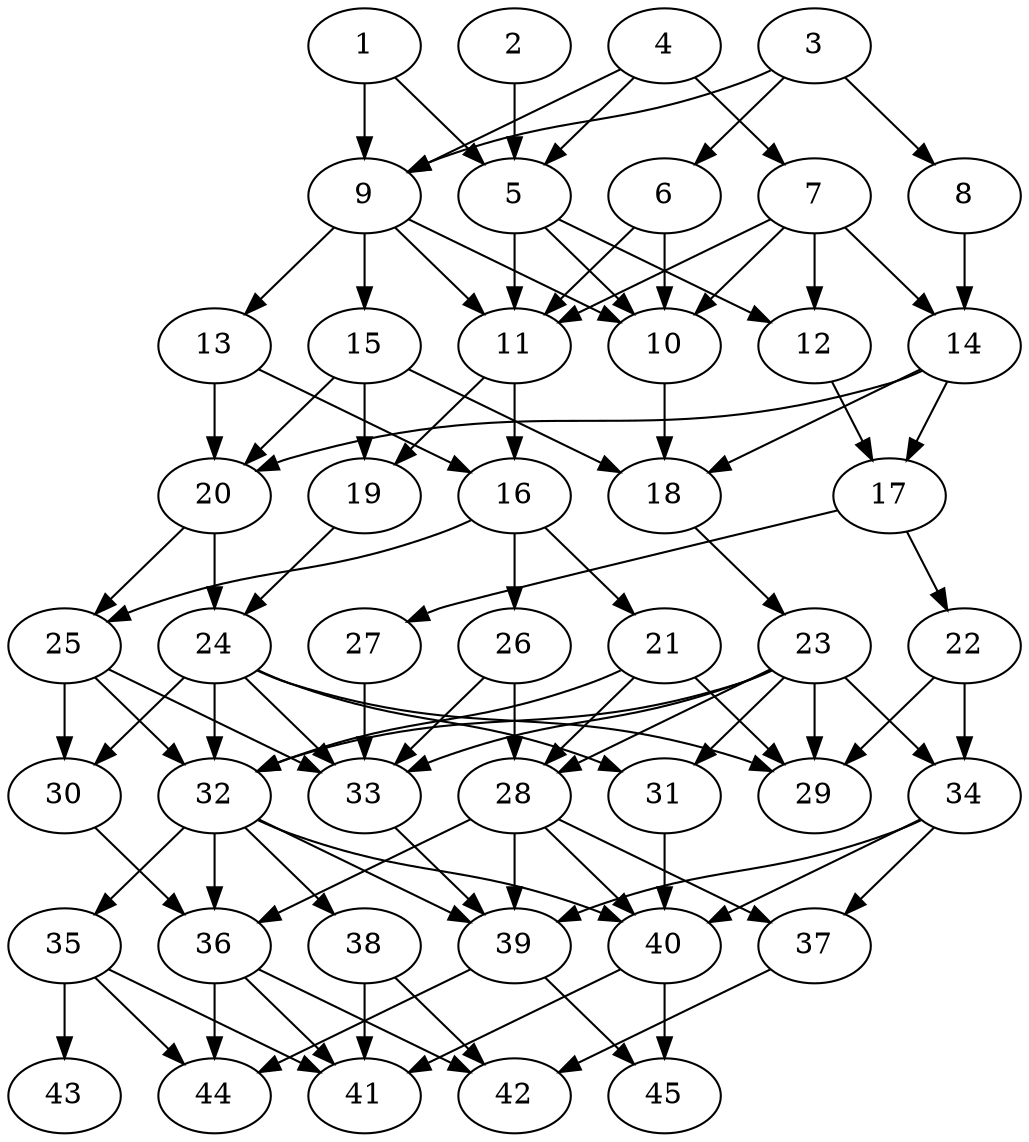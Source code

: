 // DAG automatically generated by daggen at Thu Oct  3 14:07:23 2019
// ./daggen --dot -n 45 --ccr 0.3 --fat 0.5 --regular 0.7 --density 0.7 --mindata 5242880 --maxdata 52428800 
digraph G {
  1 [size="163013973", alpha="0.10", expect_size="48904192"] 
  1 -> 5 [size ="48904192"]
  1 -> 9 [size ="48904192"]
  2 [size="103522987", alpha="0.05", expect_size="31056896"] 
  2 -> 5 [size ="31056896"]
  3 [size="109339307", alpha="0.13", expect_size="32801792"] 
  3 -> 6 [size ="32801792"]
  3 -> 8 [size ="32801792"]
  3 -> 9 [size ="32801792"]
  4 [size="166232747", alpha="0.10", expect_size="49869824"] 
  4 -> 5 [size ="49869824"]
  4 -> 7 [size ="49869824"]
  4 -> 9 [size ="49869824"]
  5 [size="50083840", alpha="0.02", expect_size="15025152"] 
  5 -> 10 [size ="15025152"]
  5 -> 11 [size ="15025152"]
  5 -> 12 [size ="15025152"]
  6 [size="105035093", alpha="0.01", expect_size="31510528"] 
  6 -> 10 [size ="31510528"]
  6 -> 11 [size ="31510528"]
  7 [size="144578560", alpha="0.11", expect_size="43373568"] 
  7 -> 10 [size ="43373568"]
  7 -> 11 [size ="43373568"]
  7 -> 12 [size ="43373568"]
  7 -> 14 [size ="43373568"]
  8 [size="83425280", alpha="0.14", expect_size="25027584"] 
  8 -> 14 [size ="25027584"]
  9 [size="160866987", alpha="0.19", expect_size="48260096"] 
  9 -> 10 [size ="48260096"]
  9 -> 11 [size ="48260096"]
  9 -> 13 [size ="48260096"]
  9 -> 15 [size ="48260096"]
  10 [size="149715627", alpha="0.14", expect_size="44914688"] 
  10 -> 18 [size ="44914688"]
  11 [size="82875733", alpha="0.16", expect_size="24862720"] 
  11 -> 16 [size ="24862720"]
  11 -> 19 [size ="24862720"]
  12 [size="157716480", alpha="0.09", expect_size="47314944"] 
  12 -> 17 [size ="47314944"]
  13 [size="37795840", alpha="0.15", expect_size="11338752"] 
  13 -> 16 [size ="11338752"]
  13 -> 20 [size ="11338752"]
  14 [size="136192000", alpha="0.09", expect_size="40857600"] 
  14 -> 17 [size ="40857600"]
  14 -> 18 [size ="40857600"]
  14 -> 20 [size ="40857600"]
  15 [size="61026987", alpha="0.05", expect_size="18308096"] 
  15 -> 18 [size ="18308096"]
  15 -> 19 [size ="18308096"]
  15 -> 20 [size ="18308096"]
  16 [size="75086507", alpha="0.02", expect_size="22525952"] 
  16 -> 21 [size ="22525952"]
  16 -> 25 [size ="22525952"]
  16 -> 26 [size ="22525952"]
  17 [size="80592213", alpha="0.12", expect_size="24177664"] 
  17 -> 22 [size ="24177664"]
  17 -> 27 [size ="24177664"]
  18 [size="165649067", alpha="0.03", expect_size="49694720"] 
  18 -> 23 [size ="49694720"]
  19 [size="118944427", alpha="0.08", expect_size="35683328"] 
  19 -> 24 [size ="35683328"]
  20 [size="114657280", alpha="0.10", expect_size="34397184"] 
  20 -> 24 [size ="34397184"]
  20 -> 25 [size ="34397184"]
  21 [size="64546133", alpha="0.11", expect_size="19363840"] 
  21 -> 28 [size ="19363840"]
  21 -> 29 [size ="19363840"]
  21 -> 32 [size ="19363840"]
  22 [size="33024000", alpha="0.02", expect_size="9907200"] 
  22 -> 29 [size ="9907200"]
  22 -> 34 [size ="9907200"]
  23 [size="101236053", alpha="0.06", expect_size="30370816"] 
  23 -> 28 [size ="30370816"]
  23 -> 29 [size ="30370816"]
  23 -> 31 [size ="30370816"]
  23 -> 32 [size ="30370816"]
  23 -> 33 [size ="30370816"]
  23 -> 34 [size ="30370816"]
  24 [size="59286187", alpha="0.08", expect_size="17785856"] 
  24 -> 29 [size ="17785856"]
  24 -> 30 [size ="17785856"]
  24 -> 31 [size ="17785856"]
  24 -> 32 [size ="17785856"]
  24 -> 33 [size ="17785856"]
  25 [size="131614720", alpha="0.14", expect_size="39484416"] 
  25 -> 30 [size ="39484416"]
  25 -> 32 [size ="39484416"]
  25 -> 33 [size ="39484416"]
  26 [size="174230187", alpha="0.12", expect_size="52269056"] 
  26 -> 28 [size ="52269056"]
  26 -> 33 [size ="52269056"]
  27 [size="29460480", alpha="0.05", expect_size="8838144"] 
  27 -> 33 [size ="8838144"]
  28 [size="122589867", alpha="0.07", expect_size="36776960"] 
  28 -> 36 [size ="36776960"]
  28 -> 37 [size ="36776960"]
  28 -> 39 [size ="36776960"]
  28 -> 40 [size ="36776960"]
  29 [size="147172693", alpha="0.07", expect_size="44151808"] 
  30 [size="52964693", alpha="0.04", expect_size="15889408"] 
  30 -> 36 [size ="15889408"]
  31 [size="132734293", alpha="0.10", expect_size="39820288"] 
  31 -> 40 [size ="39820288"]
  32 [size="60153173", alpha="0.13", expect_size="18045952"] 
  32 -> 35 [size ="18045952"]
  32 -> 36 [size ="18045952"]
  32 -> 38 [size ="18045952"]
  32 -> 39 [size ="18045952"]
  32 -> 40 [size ="18045952"]
  33 [size="78564693", alpha="0.19", expect_size="23569408"] 
  33 -> 39 [size ="23569408"]
  34 [size="122542080", alpha="0.20", expect_size="36762624"] 
  34 -> 37 [size ="36762624"]
  34 -> 39 [size ="36762624"]
  34 -> 40 [size ="36762624"]
  35 [size="26272427", alpha="0.06", expect_size="7881728"] 
  35 -> 41 [size ="7881728"]
  35 -> 43 [size ="7881728"]
  35 -> 44 [size ="7881728"]
  36 [size="136932693", alpha="0.20", expect_size="41079808"] 
  36 -> 41 [size ="41079808"]
  36 -> 42 [size ="41079808"]
  36 -> 44 [size ="41079808"]
  37 [size="70232747", alpha="0.02", expect_size="21069824"] 
  37 -> 42 [size ="21069824"]
  38 [size="110554453", alpha="0.02", expect_size="33166336"] 
  38 -> 41 [size ="33166336"]
  38 -> 42 [size ="33166336"]
  39 [size="166563840", alpha="0.16", expect_size="49969152"] 
  39 -> 44 [size ="49969152"]
  39 -> 45 [size ="49969152"]
  40 [size="67082240", alpha="0.01", expect_size="20124672"] 
  40 -> 41 [size ="20124672"]
  40 -> 45 [size ="20124672"]
  41 [size="101632000", alpha="0.13", expect_size="30489600"] 
  42 [size="21046613", alpha="0.07", expect_size="6313984"] 
  43 [size="122852693", alpha="0.12", expect_size="36855808"] 
  44 [size="112797013", alpha="0.01", expect_size="33839104"] 
  45 [size="109595307", alpha="0.06", expect_size="32878592"] 
}
